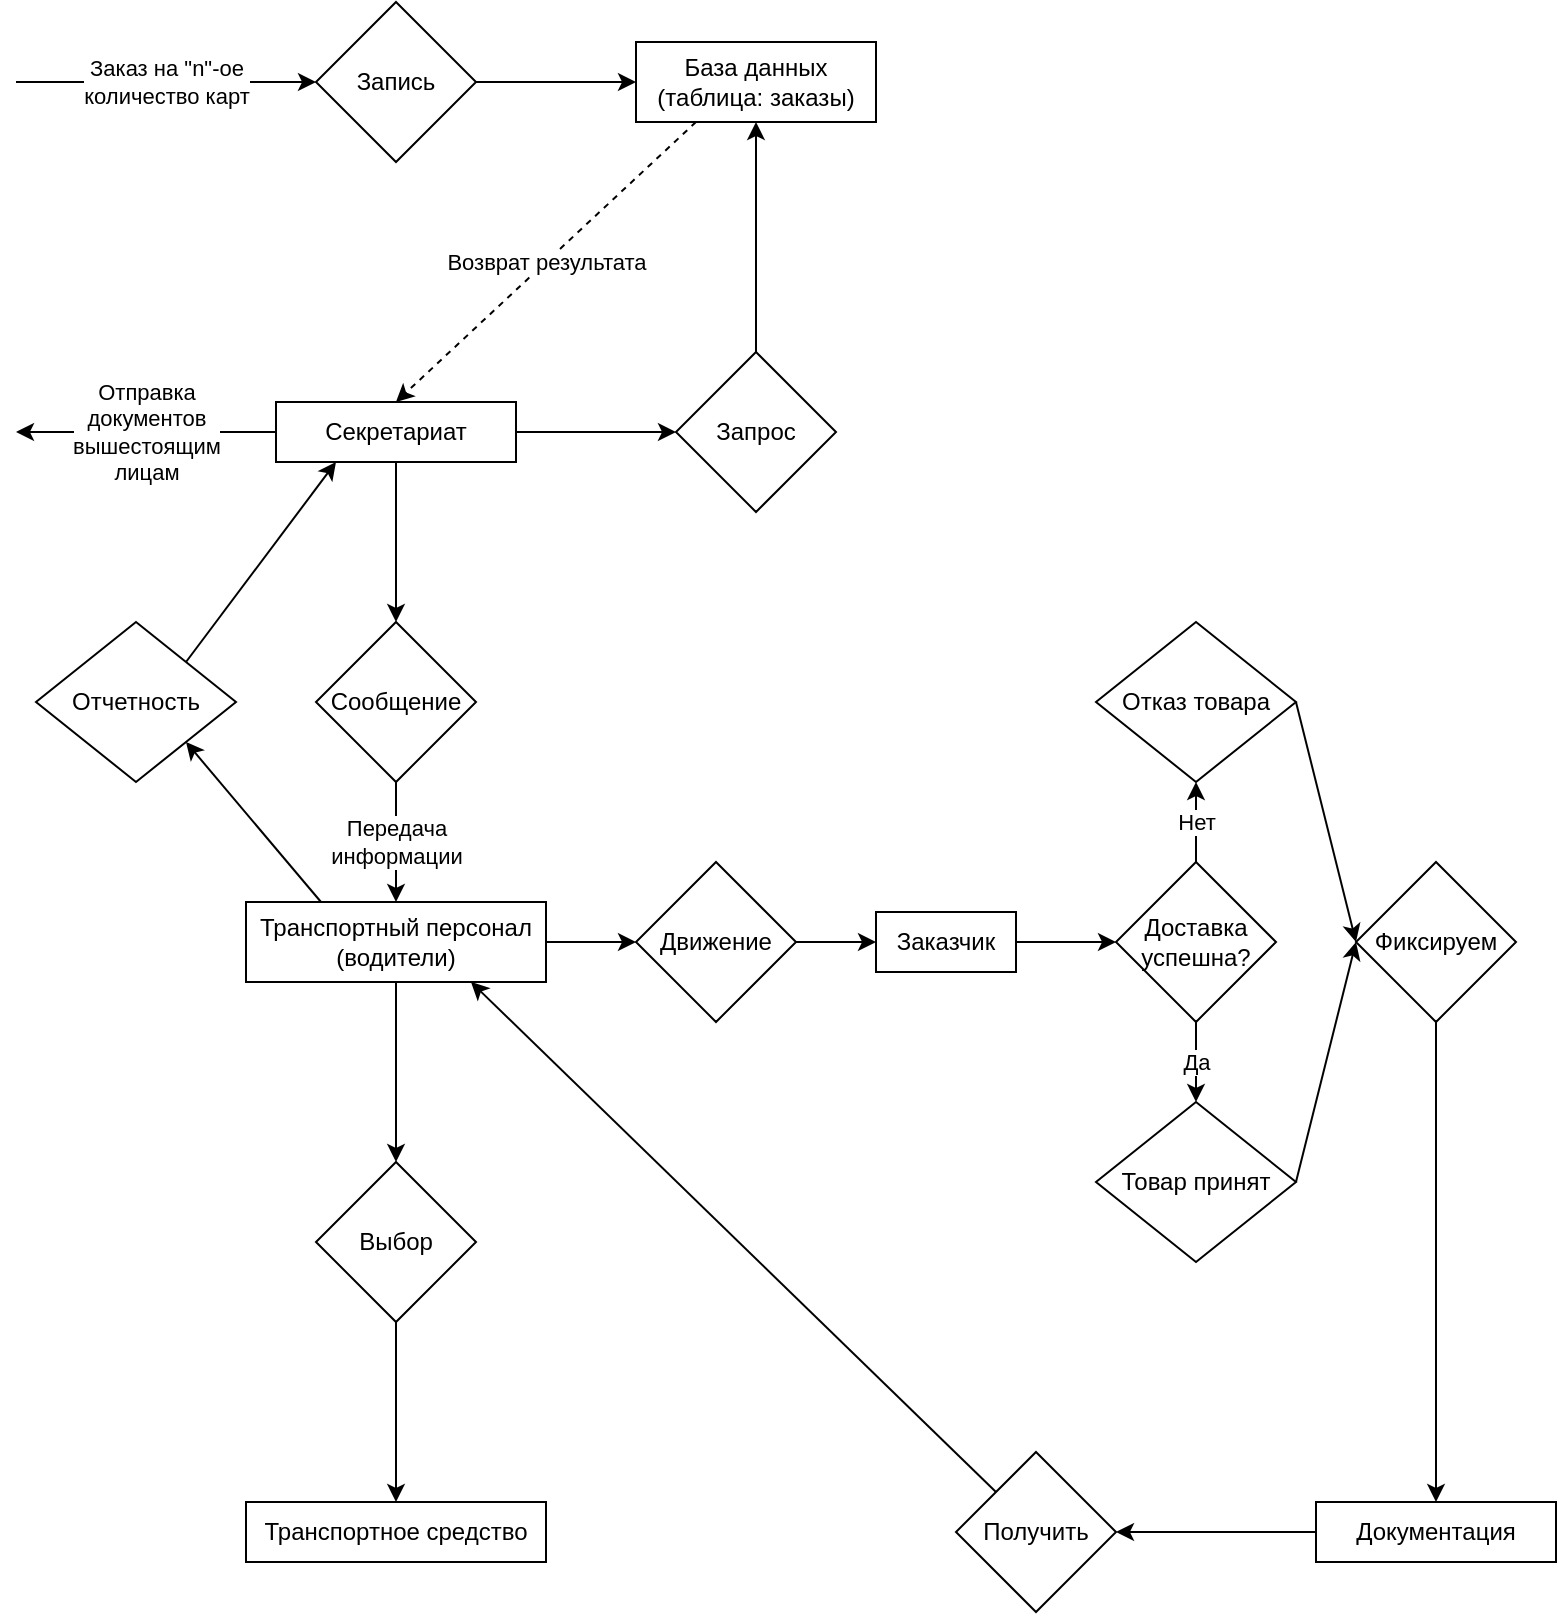 <mxfile version="12.4.3" type="github" pages="1"><diagram id="ytVxruvPDAyIKoI9ykR7" name="Page-1"><mxGraphModel dx="892" dy="653" grid="1" gridSize="10" guides="1" tooltips="1" connect="1" arrows="1" fold="1" page="1" pageScale="1" pageWidth="827" pageHeight="1169" math="0" shadow="0"><root><mxCell id="0"/><mxCell id="1" parent="0"/><mxCell id="uFIyPm0LM96IxTvTywvE-2" value="Заказ на &quot;n&quot;-ое&lt;br&gt;количество карт" style="endArrow=classic;html=1;entryX=0;entryY=0.5;entryDx=0;entryDy=0;" parent="1" target="uFIyPm0LM96IxTvTywvE-3" edge="1"><mxGeometry width="50" height="50" relative="1" as="geometry"><mxPoint x="10" y="90" as="sourcePoint"/><mxPoint x="160" y="90" as="targetPoint"/></mxGeometry></mxCell><mxCell id="uFIyPm0LM96IxTvTywvE-3" value="Запись" style="rhombus;whiteSpace=wrap;html=1;" parent="1" vertex="1"><mxGeometry x="160" y="50" width="80" height="80" as="geometry"/></mxCell><mxCell id="uFIyPm0LM96IxTvTywvE-4" value="" style="endArrow=classic;html=1;exitX=1;exitY=0.5;exitDx=0;exitDy=0;entryX=0;entryY=0.5;entryDx=0;entryDy=0;" parent="1" source="uFIyPm0LM96IxTvTywvE-3" target="oKxKGz1uHw2_hK5s617P-3" edge="1"><mxGeometry width="50" height="50" relative="1" as="geometry"><mxPoint x="310" y="140" as="sourcePoint"/><mxPoint x="320" y="90" as="targetPoint"/></mxGeometry></mxCell><mxCell id="uFIyPm0LM96IxTvTywvE-8" value="Запрос" style="rhombus;whiteSpace=wrap;html=1;" parent="1" vertex="1"><mxGeometry x="340" y="225" width="80" height="80" as="geometry"/></mxCell><mxCell id="uFIyPm0LM96IxTvTywvE-9" value="" style="endArrow=classic;html=1;exitX=0.5;exitY=0;exitDx=0;exitDy=0;entryX=0.5;entryY=1;entryDx=0;entryDy=0;" parent="1" source="uFIyPm0LM96IxTvTywvE-8" target="oKxKGz1uHw2_hK5s617P-3" edge="1"><mxGeometry width="50" height="50" relative="1" as="geometry"><mxPoint x="250" y="100" as="sourcePoint"/><mxPoint x="380" y="106.25" as="targetPoint"/></mxGeometry></mxCell><mxCell id="uFIyPm0LM96IxTvTywvE-11" value="Возврат результата" style="endArrow=classic;html=1;exitX=0.25;exitY=1;exitDx=0;exitDy=0;dashed=1;entryX=0.5;entryY=0;entryDx=0;entryDy=0;" parent="1" source="oKxKGz1uHw2_hK5s617P-3" target="uFIyPm0LM96IxTvTywvE-12" edge="1"><mxGeometry width="50" height="50" relative="1" as="geometry"><mxPoint x="320" y="106.25" as="sourcePoint"/><mxPoint x="270" y="180" as="targetPoint"/></mxGeometry></mxCell><mxCell id="uFIyPm0LM96IxTvTywvE-12" value="Секретариат" style="rounded=0;whiteSpace=wrap;html=1;" parent="1" vertex="1"><mxGeometry x="140" y="250" width="120" height="30" as="geometry"/></mxCell><mxCell id="uFIyPm0LM96IxTvTywvE-13" value="" style="endArrow=classic;html=1;exitX=1;exitY=0.5;exitDx=0;exitDy=0;entryX=0;entryY=0.5;entryDx=0;entryDy=0;" parent="1" source="uFIyPm0LM96IxTvTywvE-12" target="uFIyPm0LM96IxTvTywvE-8" edge="1"><mxGeometry width="50" height="50" relative="1" as="geometry"><mxPoint x="250" y="100" as="sourcePoint"/><mxPoint x="330" y="100" as="targetPoint"/></mxGeometry></mxCell><mxCell id="uFIyPm0LM96IxTvTywvE-14" value="Отправка&lt;br&gt;документов&lt;br&gt;вышестоящим&lt;br&gt;лицам" style="endArrow=classic;html=1;exitX=0;exitY=0.5;exitDx=0;exitDy=0;" parent="1" source="uFIyPm0LM96IxTvTywvE-12" edge="1"><mxGeometry width="50" height="50" relative="1" as="geometry"><mxPoint x="90" y="400" as="sourcePoint"/><mxPoint x="10" y="265" as="targetPoint"/></mxGeometry></mxCell><mxCell id="uFIyPm0LM96IxTvTywvE-15" value="" style="endArrow=classic;html=1;exitX=0.5;exitY=1;exitDx=0;exitDy=0;entryX=0.5;entryY=0;entryDx=0;entryDy=0;" parent="1" source="uFIyPm0LM96IxTvTywvE-12" target="uFIyPm0LM96IxTvTywvE-16" edge="1"><mxGeometry width="50" height="50" relative="1" as="geometry"><mxPoint x="270" y="275" as="sourcePoint"/><mxPoint x="290" y="340" as="targetPoint"/></mxGeometry></mxCell><mxCell id="uFIyPm0LM96IxTvTywvE-16" value="Сообщение" style="rhombus;whiteSpace=wrap;html=1;" parent="1" vertex="1"><mxGeometry x="160" y="360" width="80" height="80" as="geometry"/></mxCell><mxCell id="uFIyPm0LM96IxTvTywvE-17" value="Транспортный персонал (водители)" style="rounded=0;whiteSpace=wrap;html=1;" parent="1" vertex="1"><mxGeometry x="125" y="500" width="150" height="40" as="geometry"/></mxCell><mxCell id="uFIyPm0LM96IxTvTywvE-18" value="Передача&lt;br&gt;информации" style="endArrow=classic;html=1;exitX=0.5;exitY=1;exitDx=0;exitDy=0;entryX=0.5;entryY=0;entryDx=0;entryDy=0;" parent="1" source="uFIyPm0LM96IxTvTywvE-16" target="uFIyPm0LM96IxTvTywvE-17" edge="1"><mxGeometry width="50" height="50" relative="1" as="geometry"><mxPoint x="210" y="290" as="sourcePoint"/><mxPoint x="370" y="410" as="targetPoint"/></mxGeometry></mxCell><mxCell id="uFIyPm0LM96IxTvTywvE-19" value="Выбор" style="rhombus;whiteSpace=wrap;html=1;" parent="1" vertex="1"><mxGeometry x="160" y="630" width="80" height="80" as="geometry"/></mxCell><mxCell id="uFIyPm0LM96IxTvTywvE-20" value="" style="endArrow=classic;html=1;exitX=0.5;exitY=1;exitDx=0;exitDy=0;entryX=0.5;entryY=0;entryDx=0;entryDy=0;" parent="1" source="uFIyPm0LM96IxTvTywvE-17" target="uFIyPm0LM96IxTvTywvE-19" edge="1"><mxGeometry width="50" height="50" relative="1" as="geometry"><mxPoint x="370" y="490" as="sourcePoint"/><mxPoint x="370" y="560" as="targetPoint"/></mxGeometry></mxCell><mxCell id="uFIyPm0LM96IxTvTywvE-22" value="" style="endArrow=classic;html=1;exitX=0.5;exitY=1;exitDx=0;exitDy=0;entryX=0.5;entryY=0;entryDx=0;entryDy=0;" parent="1" source="uFIyPm0LM96IxTvTywvE-19" target="uFIyPm0LM96IxTvTywvE-23" edge="1"><mxGeometry width="50" height="50" relative="1" as="geometry"><mxPoint x="370" y="590" as="sourcePoint"/><mxPoint x="380" y="780" as="targetPoint"/></mxGeometry></mxCell><mxCell id="uFIyPm0LM96IxTvTywvE-23" value="Транспортное средство" style="rounded=0;whiteSpace=wrap;html=1;" parent="1" vertex="1"><mxGeometry x="125" y="800" width="150" height="30" as="geometry"/></mxCell><mxCell id="uFIyPm0LM96IxTvTywvE-24" value="" style="endArrow=classic;html=1;exitX=1;exitY=0.5;exitDx=0;exitDy=0;entryX=0;entryY=0.5;entryDx=0;entryDy=0;" parent="1" source="uFIyPm0LM96IxTvTywvE-17" target="uFIyPm0LM96IxTvTywvE-25" edge="1"><mxGeometry width="50" height="50" relative="1" as="geometry"><mxPoint x="370" y="490" as="sourcePoint"/><mxPoint x="490" y="565" as="targetPoint"/></mxGeometry></mxCell><mxCell id="uFIyPm0LM96IxTvTywvE-25" value="Движение" style="rhombus;whiteSpace=wrap;html=1;" parent="1" vertex="1"><mxGeometry x="320" y="480" width="80" height="80" as="geometry"/></mxCell><mxCell id="uFIyPm0LM96IxTvTywvE-27" value="" style="endArrow=classic;html=1;exitX=1;exitY=0.5;exitDx=0;exitDy=0;entryX=0;entryY=0.5;entryDx=0;entryDy=0;" parent="1" source="uFIyPm0LM96IxTvTywvE-28" target="uFIyPm0LM96IxTvTywvE-30" edge="1"><mxGeometry width="50" height="50" relative="1" as="geometry"><mxPoint x="445" y="575" as="sourcePoint"/><mxPoint x="600" y="555" as="targetPoint"/></mxGeometry></mxCell><mxCell id="uFIyPm0LM96IxTvTywvE-28" value="Заказчик" style="rounded=0;whiteSpace=wrap;html=1;" parent="1" vertex="1"><mxGeometry x="440" y="505" width="70" height="30" as="geometry"/></mxCell><mxCell id="uFIyPm0LM96IxTvTywvE-29" value="" style="endArrow=classic;html=1;exitX=1;exitY=0.5;exitDx=0;exitDy=0;" parent="1" source="uFIyPm0LM96IxTvTywvE-25" target="uFIyPm0LM96IxTvTywvE-28" edge="1"><mxGeometry width="50" height="50" relative="1" as="geometry"><mxPoint x="420" y="555" as="sourcePoint"/><mxPoint x="620" y="565" as="targetPoint"/></mxGeometry></mxCell><mxCell id="uFIyPm0LM96IxTvTywvE-30" value="Доставка успешна?" style="rhombus;whiteSpace=wrap;html=1;" parent="1" vertex="1"><mxGeometry x="560" y="480" width="80" height="80" as="geometry"/></mxCell><mxCell id="uFIyPm0LM96IxTvTywvE-31" value="Нет" style="endArrow=classic;html=1;exitX=0.5;exitY=0;exitDx=0;exitDy=0;entryX=0.5;entryY=1;entryDx=0;entryDy=0;" parent="1" source="uFIyPm0LM96IxTvTywvE-30" target="uFIyPm0LM96IxTvTywvE-33" edge="1"><mxGeometry width="50" height="50" relative="1" as="geometry"><mxPoint x="500" y="565" as="sourcePoint"/><mxPoint x="600" y="440" as="targetPoint"/></mxGeometry></mxCell><mxCell id="uFIyPm0LM96IxTvTywvE-33" value="Отказ товара" style="rhombus;whiteSpace=wrap;html=1;" parent="1" vertex="1"><mxGeometry x="550" y="360" width="100" height="80" as="geometry"/></mxCell><mxCell id="uFIyPm0LM96IxTvTywvE-34" value="Товар принят" style="rhombus;whiteSpace=wrap;html=1;" parent="1" vertex="1"><mxGeometry x="550" y="600" width="100" height="80" as="geometry"/></mxCell><mxCell id="uFIyPm0LM96IxTvTywvE-35" value="Да" style="endArrow=classic;html=1;exitX=0.5;exitY=1;exitDx=0;exitDy=0;entryX=0.5;entryY=0;entryDx=0;entryDy=0;" parent="1" source="uFIyPm0LM96IxTvTywvE-30" target="uFIyPm0LM96IxTvTywvE-34" edge="1"><mxGeometry width="50" height="50" relative="1" as="geometry"><mxPoint x="500" y="525" as="sourcePoint"/><mxPoint x="570" y="525" as="targetPoint"/></mxGeometry></mxCell><mxCell id="uFIyPm0LM96IxTvTywvE-37" value="" style="endArrow=classic;html=1;exitX=1;exitY=0.5;exitDx=0;exitDy=0;entryX=0;entryY=0.5;entryDx=0;entryDy=0;" parent="1" source="uFIyPm0LM96IxTvTywvE-33" edge="1" target="uFIyPm0LM96IxTvTywvE-38"><mxGeometry width="50" height="50" relative="1" as="geometry"><mxPoint x="610" y="485" as="sourcePoint"/><mxPoint x="680" y="515" as="targetPoint"/></mxGeometry></mxCell><mxCell id="uFIyPm0LM96IxTvTywvE-38" value="Фиксируем" style="rhombus;whiteSpace=wrap;html=1;" parent="1" vertex="1"><mxGeometry x="680" y="480" width="80" height="80" as="geometry"/></mxCell><mxCell id="uFIyPm0LM96IxTvTywvE-39" value="" style="endArrow=classic;html=1;exitX=1;exitY=0.5;exitDx=0;exitDy=0;entryX=0;entryY=0.5;entryDx=0;entryDy=0;" parent="1" source="uFIyPm0LM96IxTvTywvE-34" target="uFIyPm0LM96IxTvTywvE-38" edge="1"><mxGeometry width="50" height="50" relative="1" as="geometry"><mxPoint x="660" y="410" as="sourcePoint"/><mxPoint x="730" y="485" as="targetPoint"/></mxGeometry></mxCell><mxCell id="uFIyPm0LM96IxTvTywvE-40" value="Документация" style="rounded=0;whiteSpace=wrap;html=1;" parent="1" vertex="1"><mxGeometry x="660" y="800" width="120" height="30" as="geometry"/></mxCell><mxCell id="uFIyPm0LM96IxTvTywvE-41" value="" style="endArrow=classic;html=1;exitX=0.5;exitY=1;exitDx=0;exitDy=0;entryX=0.5;entryY=0;entryDx=0;entryDy=0;" parent="1" source="uFIyPm0LM96IxTvTywvE-38" target="uFIyPm0LM96IxTvTywvE-40" edge="1"><mxGeometry width="50" height="50" relative="1" as="geometry"><mxPoint x="700" y="640" as="sourcePoint"/><mxPoint x="730" y="525" as="targetPoint"/></mxGeometry></mxCell><mxCell id="uFIyPm0LM96IxTvTywvE-42" value="Получить" style="rhombus;whiteSpace=wrap;html=1;" parent="1" vertex="1"><mxGeometry x="480" y="775" width="80" height="80" as="geometry"/></mxCell><mxCell id="uFIyPm0LM96IxTvTywvE-43" value="" style="endArrow=classic;html=1;exitX=0;exitY=0.5;exitDx=0;exitDy=0;entryX=1;entryY=0.5;entryDx=0;entryDy=0;" parent="1" source="uFIyPm0LM96IxTvTywvE-40" target="uFIyPm0LM96IxTvTywvE-42" edge="1"><mxGeometry width="50" height="50" relative="1" as="geometry"><mxPoint x="730.0" y="565" as="sourcePoint"/><mxPoint x="730.0" y="810" as="targetPoint"/></mxGeometry></mxCell><mxCell id="uFIyPm0LM96IxTvTywvE-44" value="" style="endArrow=classic;html=1;exitX=0;exitY=0;exitDx=0;exitDy=0;entryX=0.75;entryY=1;entryDx=0;entryDy=0;" parent="1" source="uFIyPm0LM96IxTvTywvE-42" target="uFIyPm0LM96IxTvTywvE-17" edge="1"><mxGeometry width="50" height="50" relative="1" as="geometry"><mxPoint x="670.0" y="825" as="sourcePoint"/><mxPoint x="570.0" y="825" as="targetPoint"/></mxGeometry></mxCell><mxCell id="uFIyPm0LM96IxTvTywvE-45" value="Отчетность" style="rhombus;whiteSpace=wrap;html=1;" parent="1" vertex="1"><mxGeometry x="20" y="360" width="100" height="80" as="geometry"/></mxCell><mxCell id="uFIyPm0LM96IxTvTywvE-46" value="" style="endArrow=classic;html=1;exitX=0.25;exitY=0;exitDx=0;exitDy=0;entryX=1;entryY=1;entryDx=0;entryDy=0;" parent="1" source="uFIyPm0LM96IxTvTywvE-17" target="uFIyPm0LM96IxTvTywvE-45" edge="1"><mxGeometry width="50" height="50" relative="1" as="geometry"><mxPoint x="210" y="450" as="sourcePoint"/><mxPoint x="210" y="510" as="targetPoint"/></mxGeometry></mxCell><mxCell id="uFIyPm0LM96IxTvTywvE-47" value="" style="endArrow=classic;html=1;exitX=1;exitY=0;exitDx=0;exitDy=0;entryX=0.25;entryY=1;entryDx=0;entryDy=0;" parent="1" source="uFIyPm0LM96IxTvTywvE-45" target="uFIyPm0LM96IxTvTywvE-12" edge="1"><mxGeometry width="50" height="50" relative="1" as="geometry"><mxPoint x="172.5" y="510" as="sourcePoint"/><mxPoint x="105" y="430" as="targetPoint"/></mxGeometry></mxCell><mxCell id="oKxKGz1uHw2_hK5s617P-3" value="База данных (таблица: заказы)" style="rounded=0;whiteSpace=wrap;html=1;" vertex="1" parent="1"><mxGeometry x="320" y="70" width="120" height="40" as="geometry"/></mxCell></root></mxGraphModel></diagram></mxfile>